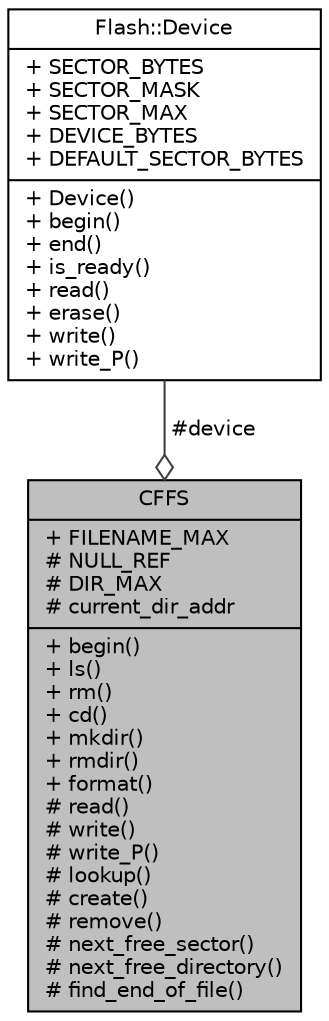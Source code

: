 digraph "CFFS"
{
  edge [fontname="Helvetica",fontsize="10",labelfontname="Helvetica",labelfontsize="10"];
  node [fontname="Helvetica",fontsize="10",shape=record];
  Node1 [label="{CFFS\n|+ FILENAME_MAX\l# NULL_REF\l# DIR_MAX\l# current_dir_addr\l|+ begin()\l+ ls()\l+ rm()\l+ cd()\l+ mkdir()\l+ rmdir()\l+ format()\l# read()\l# write()\l# write_P()\l# lookup()\l# create()\l# remove()\l# next_free_sector()\l# next_free_directory()\l# find_end_of_file()\l}",height=0.2,width=0.4,color="black", fillcolor="grey75", style="filled", fontcolor="black"];
  Node2 -> Node1 [color="grey25",fontsize="10",style="solid",label=" #device" ,arrowhead="odiamond",fontname="Helvetica"];
  Node2 [label="{Flash::Device\n|+ SECTOR_BYTES\l+ SECTOR_MASK\l+ SECTOR_MAX\l+ DEVICE_BYTES\l+ DEFAULT_SECTOR_BYTES\l|+ Device()\l+ begin()\l+ end()\l+ is_ready()\l+ read()\l+ erase()\l+ write()\l+ write_P()\l}",height=0.2,width=0.4,color="black", fillcolor="white", style="filled",URL="$dc/dd0/classFlash_1_1Device.html"];
}
